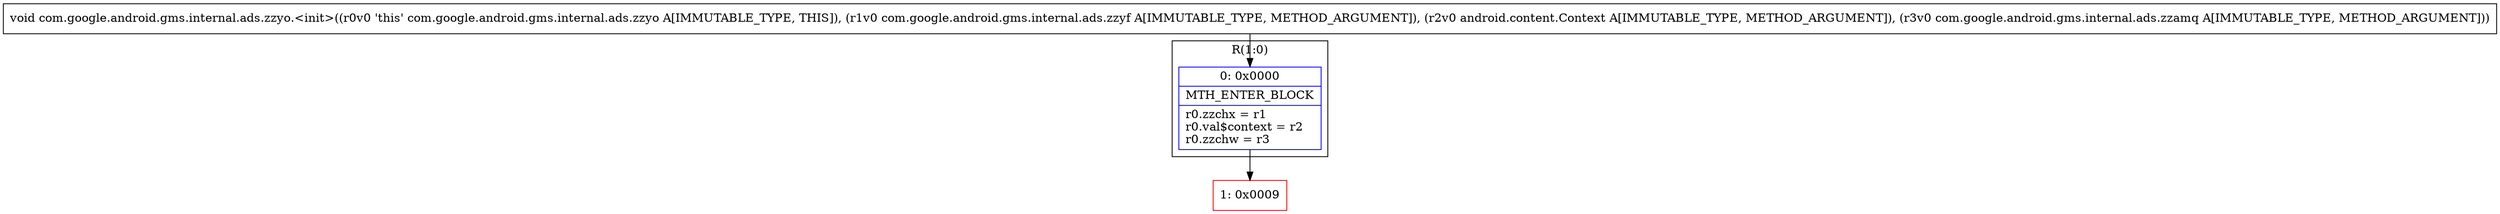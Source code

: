 digraph "CFG forcom.google.android.gms.internal.ads.zzyo.\<init\>(Lcom\/google\/android\/gms\/internal\/ads\/zzyf;Landroid\/content\/Context;Lcom\/google\/android\/gms\/internal\/ads\/zzamq;)V" {
subgraph cluster_Region_1741969641 {
label = "R(1:0)";
node [shape=record,color=blue];
Node_0 [shape=record,label="{0\:\ 0x0000|MTH_ENTER_BLOCK\l|r0.zzchx = r1\lr0.val$context = r2\lr0.zzchw = r3\l}"];
}
Node_1 [shape=record,color=red,label="{1\:\ 0x0009}"];
MethodNode[shape=record,label="{void com.google.android.gms.internal.ads.zzyo.\<init\>((r0v0 'this' com.google.android.gms.internal.ads.zzyo A[IMMUTABLE_TYPE, THIS]), (r1v0 com.google.android.gms.internal.ads.zzyf A[IMMUTABLE_TYPE, METHOD_ARGUMENT]), (r2v0 android.content.Context A[IMMUTABLE_TYPE, METHOD_ARGUMENT]), (r3v0 com.google.android.gms.internal.ads.zzamq A[IMMUTABLE_TYPE, METHOD_ARGUMENT])) }"];
MethodNode -> Node_0;
Node_0 -> Node_1;
}

